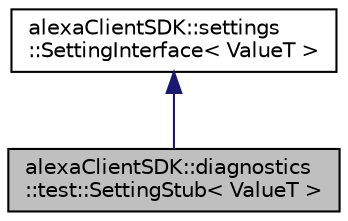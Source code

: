 digraph "alexaClientSDK::diagnostics::test::SettingStub&lt; ValueT &gt;"
{
 // LATEX_PDF_SIZE
  edge [fontname="Helvetica",fontsize="10",labelfontname="Helvetica",labelfontsize="10"];
  node [fontname="Helvetica",fontsize="10",shape=record];
  Node1 [label="alexaClientSDK::diagnostics\l::test::SettingStub\< ValueT \>",height=0.2,width=0.4,color="black", fillcolor="grey75", style="filled", fontcolor="black",tooltip="Settings stub that just set the value immediately."];
  Node2 -> Node1 [dir="back",color="midnightblue",fontsize="10",style="solid",fontname="Helvetica"];
  Node2 [label="alexaClientSDK::settings\l::SettingInterface\< ValueT \>",height=0.2,width=0.4,color="black", fillcolor="white", style="filled",URL="$classalexa_client_s_d_k_1_1settings_1_1_setting_interface.html",tooltip=" "];
}
